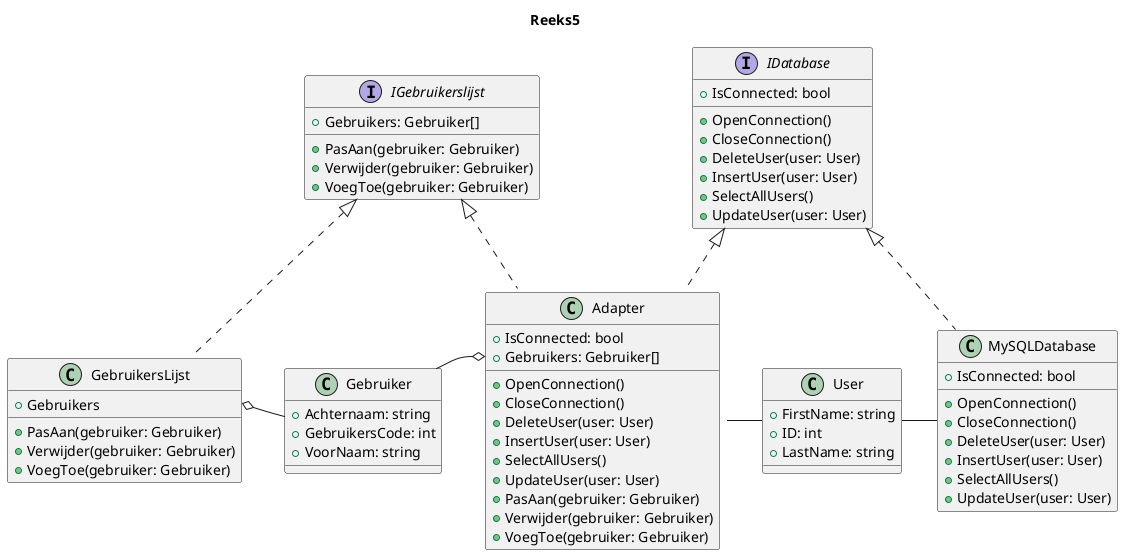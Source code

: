 @startuml
title Reeks5

class Gebruiker {
    + Achternaam: string
    + GebruikersCode: int
    + VoorNaam: string
}

interface IGebruikerslijst {
    + Gebruikers: Gebruiker[]
    + PasAan(gebruiker: Gebruiker)
    + Verwijder(gebruiker: Gebruiker)
    + VoegToe(gebruiker: Gebruiker)
}

class GebruikersLijst {
    + Gebruikers
    + PasAan(gebruiker: Gebruiker)
    + Verwijder(gebruiker: Gebruiker)
    + VoegToe(gebruiker: Gebruiker)
}

GebruikersLijst .up.|> IGebruikerslijst

GebruikersLijst::Gebruikers o-right- Gebruiker

class User {
    + FirstName: string
    + ID: int
    + LastName: string
}

interface IDatabase {
    + IsConnected: bool
    + OpenConnection()
    + CloseConnection()
    + DeleteUser(user: User)
    + InsertUser(user: User)
    + SelectAllUsers()
    + UpdateUser(user: User)
}

class MySQLDatabase {
    + IsConnected: bool
    + OpenConnection()
    + CloseConnection()
    + DeleteUser(user: User)
    + InsertUser(user: User)
    + SelectAllUsers()
    + UpdateUser(user: User)
}

MySQLDatabase .up.|> IDatabase

MySQLDatabase -left- User

class Adapter {
    + IsConnected: bool
    + Gebruikers: Gebruiker[]
    + OpenConnection()
    + CloseConnection()
    + DeleteUser(user: User)
    + InsertUser(user: User)
    + SelectAllUsers()
    + UpdateUser(user: User)
    + PasAan(gebruiker: Gebruiker)
    + Verwijder(gebruiker: Gebruiker)
    + VoegToe(gebruiker: Gebruiker)
}

Adapter .up.|> IDatabase
Adapter .up.|> IGebruikerslijst
Adapter::Gebruikers o-left- Gebruiker
Adapter -right- User
@enduml